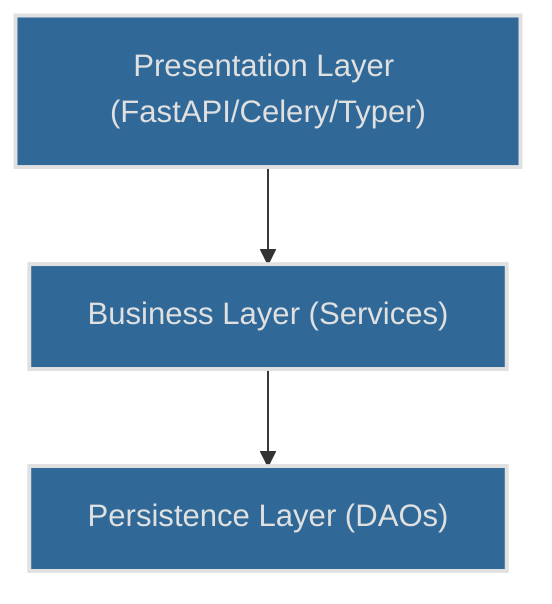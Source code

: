 flowchart TD
    A["Presentation Layer (FastAPI/Celery/Typer)"] --> B["Business Layer (Services)"]
    B --> C["Persistence Layer (DAOs)"]

    style A fill:#306998,stroke:#E0E0E0,stroke-width:2px,color:#E0E0E0
    style B fill:#306998,stroke:#E0E0E0,stroke-width:2px,color:#E0E0E0
    style C fill:#306998,stroke:#E0E0E0,stroke-width:2px,color:#E0E0E0
